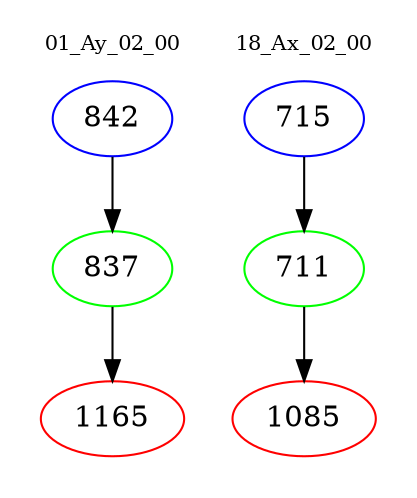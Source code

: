 digraph{
subgraph cluster_0 {
color = white
label = "01_Ay_02_00";
fontsize=10;
T0_842 [label="842", color="blue"]
T0_842 -> T0_837 [color="black"]
T0_837 [label="837", color="green"]
T0_837 -> T0_1165 [color="black"]
T0_1165 [label="1165", color="red"]
}
subgraph cluster_1 {
color = white
label = "18_Ax_02_00";
fontsize=10;
T1_715 [label="715", color="blue"]
T1_715 -> T1_711 [color="black"]
T1_711 [label="711", color="green"]
T1_711 -> T1_1085 [color="black"]
T1_1085 [label="1085", color="red"]
}
}
